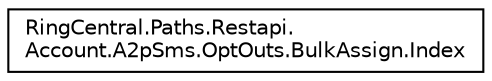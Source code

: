 digraph "Graphical Class Hierarchy"
{
 // LATEX_PDF_SIZE
  edge [fontname="Helvetica",fontsize="10",labelfontname="Helvetica",labelfontsize="10"];
  node [fontname="Helvetica",fontsize="10",shape=record];
  rankdir="LR";
  Node0 [label="RingCentral.Paths.Restapi.\lAccount.A2pSms.OptOuts.BulkAssign.Index",height=0.2,width=0.4,color="black", fillcolor="white", style="filled",URL="$classRingCentral_1_1Paths_1_1Restapi_1_1Account_1_1A2pSms_1_1OptOuts_1_1BulkAssign_1_1Index.html",tooltip=" "];
}

